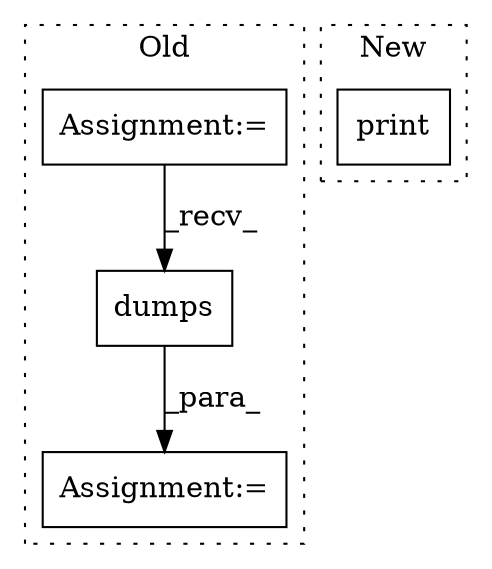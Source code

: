 digraph G {
subgraph cluster0 {
1 [label="dumps" a="32" s="3802,3812" l="6,1" shape="box"];
3 [label="Assignment:=" a="7" s="3672" l="4" shape="box"];
4 [label="Assignment:=" a="7" s="3941" l="1" shape="box"];
label = "Old";
style="dotted";
}
subgraph cluster1 {
2 [label="print" a="32" s="4050,4122" l="6,2" shape="box"];
label = "New";
style="dotted";
}
1 -> 4 [label="_para_"];
3 -> 1 [label="_recv_"];
}